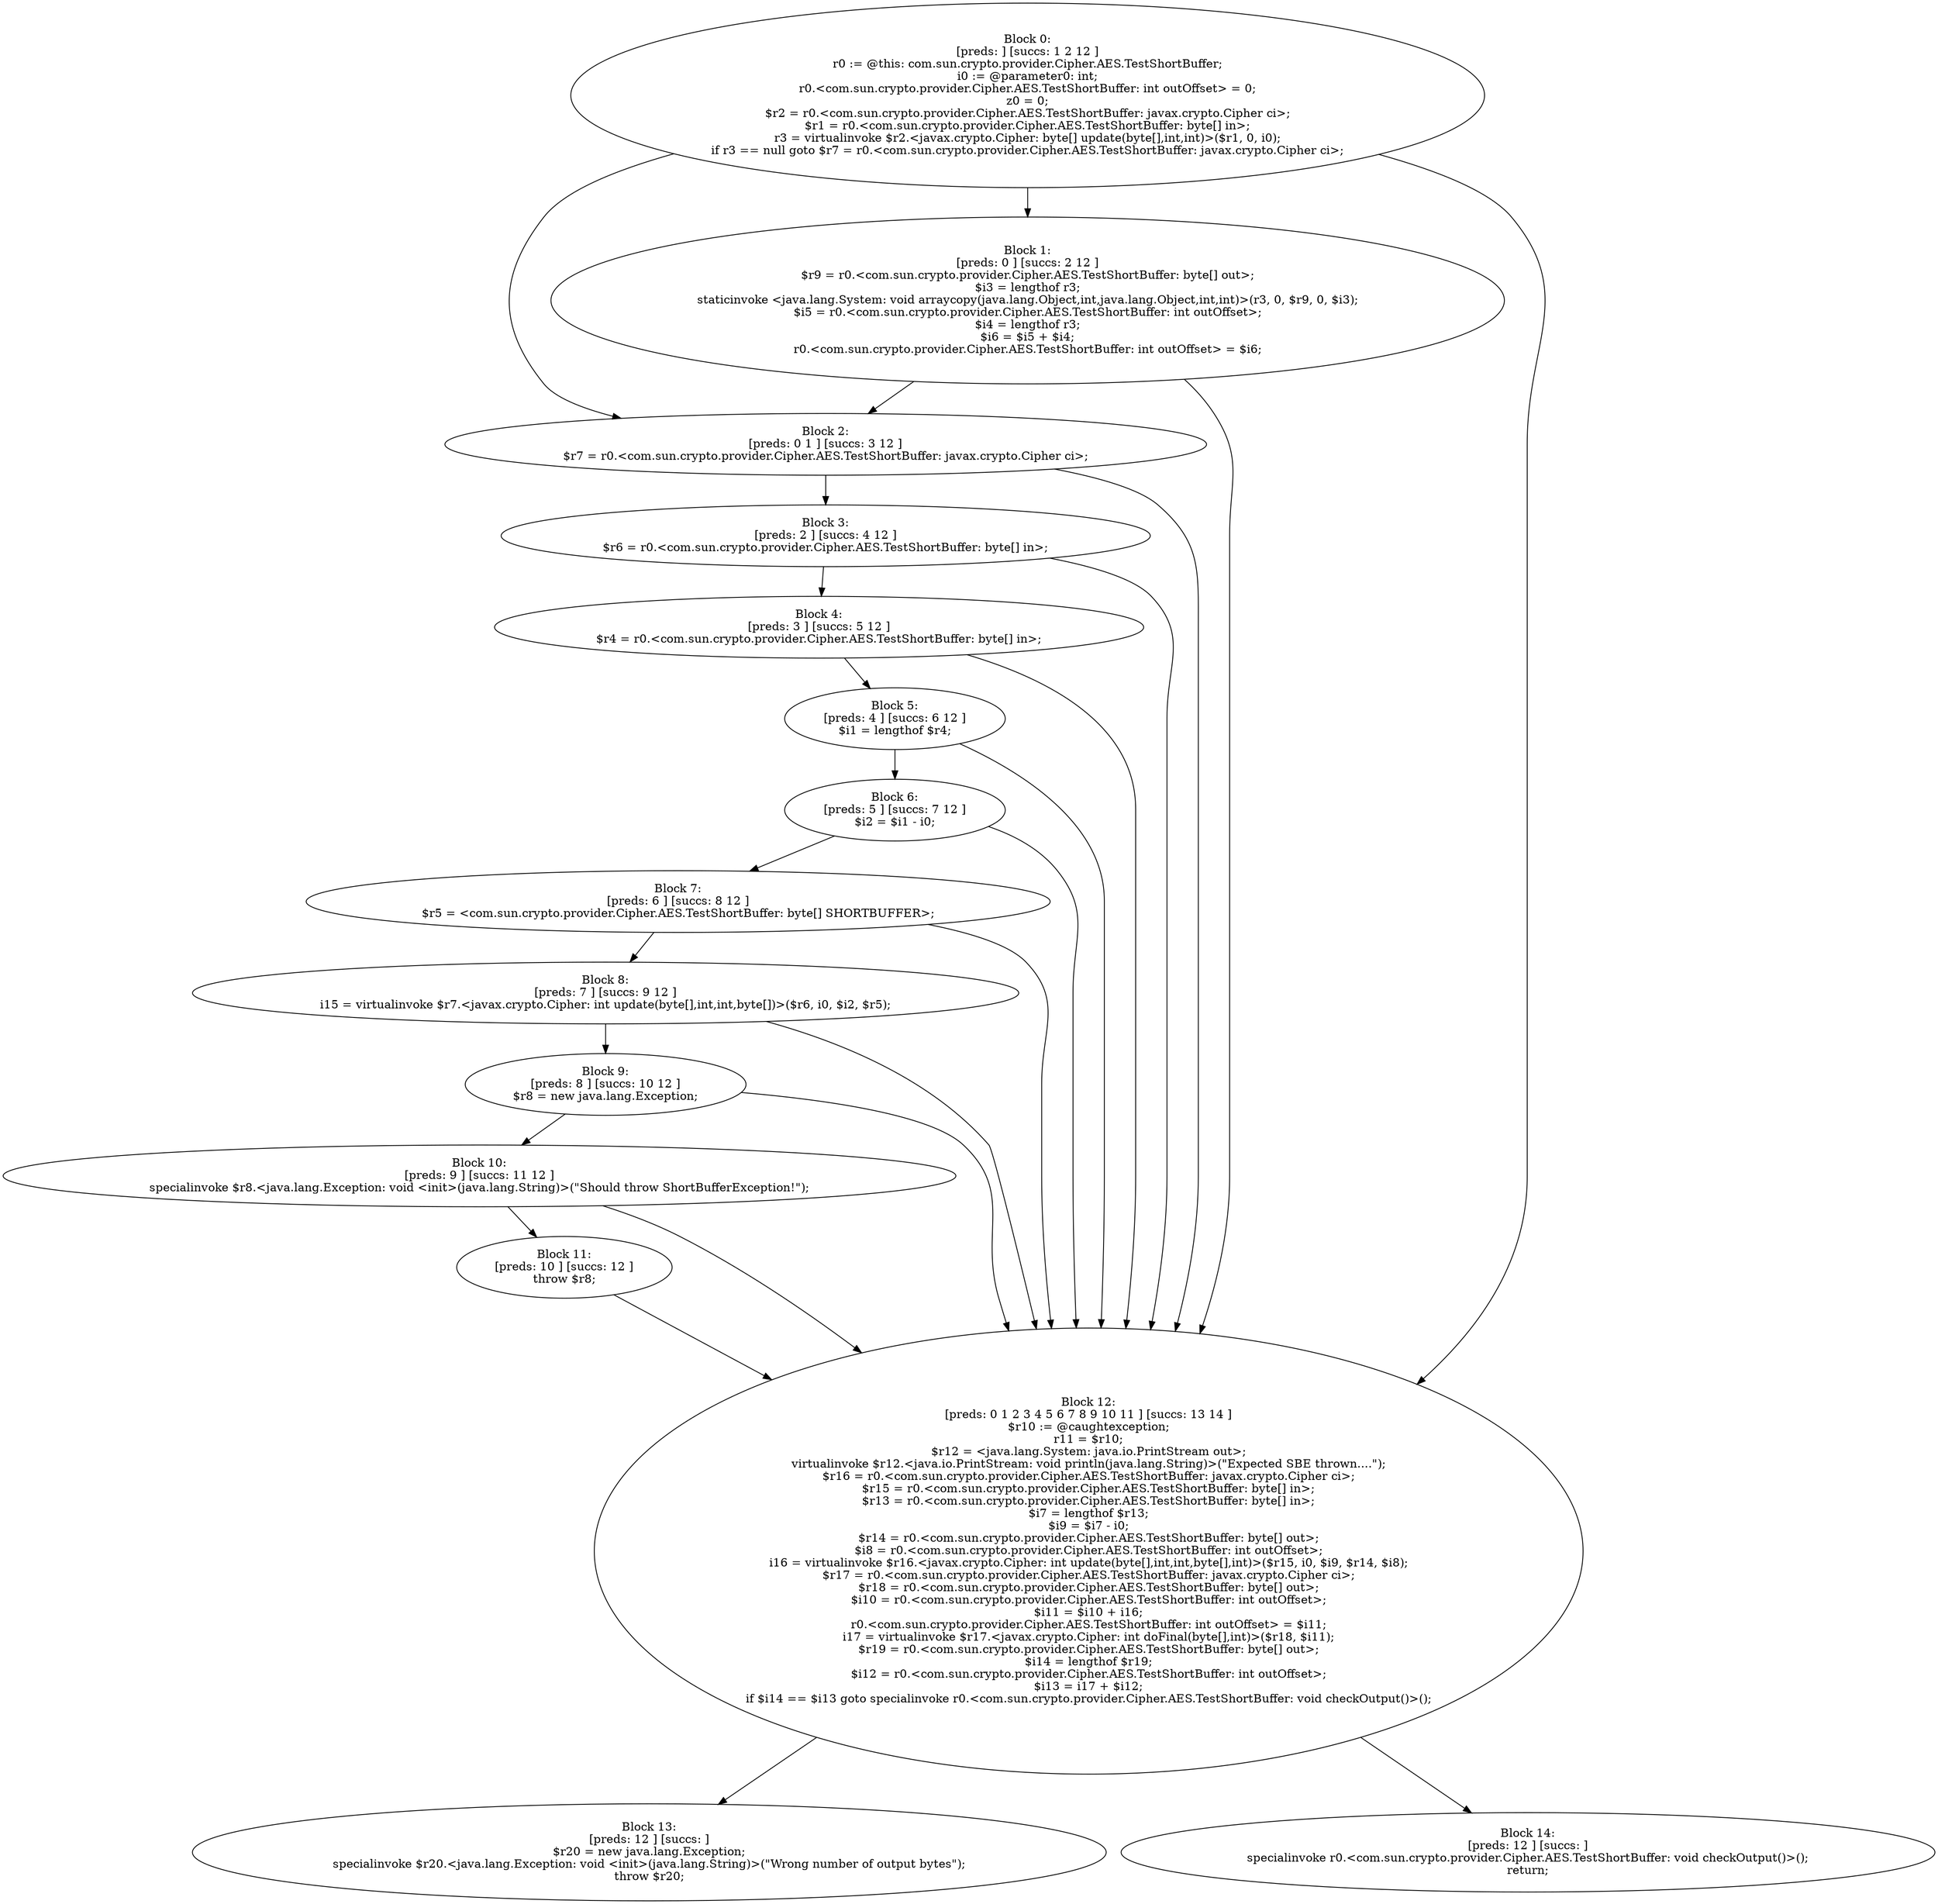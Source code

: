 digraph "unitGraph" {
    "Block 0:
[preds: ] [succs: 1 2 12 ]
r0 := @this: com.sun.crypto.provider.Cipher.AES.TestShortBuffer;
i0 := @parameter0: int;
r0.<com.sun.crypto.provider.Cipher.AES.TestShortBuffer: int outOffset> = 0;
z0 = 0;
$r2 = r0.<com.sun.crypto.provider.Cipher.AES.TestShortBuffer: javax.crypto.Cipher ci>;
$r1 = r0.<com.sun.crypto.provider.Cipher.AES.TestShortBuffer: byte[] in>;
r3 = virtualinvoke $r2.<javax.crypto.Cipher: byte[] update(byte[],int,int)>($r1, 0, i0);
if r3 == null goto $r7 = r0.<com.sun.crypto.provider.Cipher.AES.TestShortBuffer: javax.crypto.Cipher ci>;
"
    "Block 1:
[preds: 0 ] [succs: 2 12 ]
$r9 = r0.<com.sun.crypto.provider.Cipher.AES.TestShortBuffer: byte[] out>;
$i3 = lengthof r3;
staticinvoke <java.lang.System: void arraycopy(java.lang.Object,int,java.lang.Object,int,int)>(r3, 0, $r9, 0, $i3);
$i5 = r0.<com.sun.crypto.provider.Cipher.AES.TestShortBuffer: int outOffset>;
$i4 = lengthof r3;
$i6 = $i5 + $i4;
r0.<com.sun.crypto.provider.Cipher.AES.TestShortBuffer: int outOffset> = $i6;
"
    "Block 2:
[preds: 0 1 ] [succs: 3 12 ]
$r7 = r0.<com.sun.crypto.provider.Cipher.AES.TestShortBuffer: javax.crypto.Cipher ci>;
"
    "Block 3:
[preds: 2 ] [succs: 4 12 ]
$r6 = r0.<com.sun.crypto.provider.Cipher.AES.TestShortBuffer: byte[] in>;
"
    "Block 4:
[preds: 3 ] [succs: 5 12 ]
$r4 = r0.<com.sun.crypto.provider.Cipher.AES.TestShortBuffer: byte[] in>;
"
    "Block 5:
[preds: 4 ] [succs: 6 12 ]
$i1 = lengthof $r4;
"
    "Block 6:
[preds: 5 ] [succs: 7 12 ]
$i2 = $i1 - i0;
"
    "Block 7:
[preds: 6 ] [succs: 8 12 ]
$r5 = <com.sun.crypto.provider.Cipher.AES.TestShortBuffer: byte[] SHORTBUFFER>;
"
    "Block 8:
[preds: 7 ] [succs: 9 12 ]
i15 = virtualinvoke $r7.<javax.crypto.Cipher: int update(byte[],int,int,byte[])>($r6, i0, $i2, $r5);
"
    "Block 9:
[preds: 8 ] [succs: 10 12 ]
$r8 = new java.lang.Exception;
"
    "Block 10:
[preds: 9 ] [succs: 11 12 ]
specialinvoke $r8.<java.lang.Exception: void <init>(java.lang.String)>(\"Should throw ShortBufferException!\");
"
    "Block 11:
[preds: 10 ] [succs: 12 ]
throw $r8;
"
    "Block 12:
[preds: 0 1 2 3 4 5 6 7 8 9 10 11 ] [succs: 13 14 ]
$r10 := @caughtexception;
r11 = $r10;
$r12 = <java.lang.System: java.io.PrintStream out>;
virtualinvoke $r12.<java.io.PrintStream: void println(java.lang.String)>(\"Expected SBE thrown....\");
$r16 = r0.<com.sun.crypto.provider.Cipher.AES.TestShortBuffer: javax.crypto.Cipher ci>;
$r15 = r0.<com.sun.crypto.provider.Cipher.AES.TestShortBuffer: byte[] in>;
$r13 = r0.<com.sun.crypto.provider.Cipher.AES.TestShortBuffer: byte[] in>;
$i7 = lengthof $r13;
$i9 = $i7 - i0;
$r14 = r0.<com.sun.crypto.provider.Cipher.AES.TestShortBuffer: byte[] out>;
$i8 = r0.<com.sun.crypto.provider.Cipher.AES.TestShortBuffer: int outOffset>;
i16 = virtualinvoke $r16.<javax.crypto.Cipher: int update(byte[],int,int,byte[],int)>($r15, i0, $i9, $r14, $i8);
$r17 = r0.<com.sun.crypto.provider.Cipher.AES.TestShortBuffer: javax.crypto.Cipher ci>;
$r18 = r0.<com.sun.crypto.provider.Cipher.AES.TestShortBuffer: byte[] out>;
$i10 = r0.<com.sun.crypto.provider.Cipher.AES.TestShortBuffer: int outOffset>;
$i11 = $i10 + i16;
r0.<com.sun.crypto.provider.Cipher.AES.TestShortBuffer: int outOffset> = $i11;
i17 = virtualinvoke $r17.<javax.crypto.Cipher: int doFinal(byte[],int)>($r18, $i11);
$r19 = r0.<com.sun.crypto.provider.Cipher.AES.TestShortBuffer: byte[] out>;
$i14 = lengthof $r19;
$i12 = r0.<com.sun.crypto.provider.Cipher.AES.TestShortBuffer: int outOffset>;
$i13 = i17 + $i12;
if $i14 == $i13 goto specialinvoke r0.<com.sun.crypto.provider.Cipher.AES.TestShortBuffer: void checkOutput()>();
"
    "Block 13:
[preds: 12 ] [succs: ]
$r20 = new java.lang.Exception;
specialinvoke $r20.<java.lang.Exception: void <init>(java.lang.String)>(\"Wrong number of output bytes\");
throw $r20;
"
    "Block 14:
[preds: 12 ] [succs: ]
specialinvoke r0.<com.sun.crypto.provider.Cipher.AES.TestShortBuffer: void checkOutput()>();
return;
"
    "Block 0:
[preds: ] [succs: 1 2 12 ]
r0 := @this: com.sun.crypto.provider.Cipher.AES.TestShortBuffer;
i0 := @parameter0: int;
r0.<com.sun.crypto.provider.Cipher.AES.TestShortBuffer: int outOffset> = 0;
z0 = 0;
$r2 = r0.<com.sun.crypto.provider.Cipher.AES.TestShortBuffer: javax.crypto.Cipher ci>;
$r1 = r0.<com.sun.crypto.provider.Cipher.AES.TestShortBuffer: byte[] in>;
r3 = virtualinvoke $r2.<javax.crypto.Cipher: byte[] update(byte[],int,int)>($r1, 0, i0);
if r3 == null goto $r7 = r0.<com.sun.crypto.provider.Cipher.AES.TestShortBuffer: javax.crypto.Cipher ci>;
"->"Block 1:
[preds: 0 ] [succs: 2 12 ]
$r9 = r0.<com.sun.crypto.provider.Cipher.AES.TestShortBuffer: byte[] out>;
$i3 = lengthof r3;
staticinvoke <java.lang.System: void arraycopy(java.lang.Object,int,java.lang.Object,int,int)>(r3, 0, $r9, 0, $i3);
$i5 = r0.<com.sun.crypto.provider.Cipher.AES.TestShortBuffer: int outOffset>;
$i4 = lengthof r3;
$i6 = $i5 + $i4;
r0.<com.sun.crypto.provider.Cipher.AES.TestShortBuffer: int outOffset> = $i6;
";
    "Block 0:
[preds: ] [succs: 1 2 12 ]
r0 := @this: com.sun.crypto.provider.Cipher.AES.TestShortBuffer;
i0 := @parameter0: int;
r0.<com.sun.crypto.provider.Cipher.AES.TestShortBuffer: int outOffset> = 0;
z0 = 0;
$r2 = r0.<com.sun.crypto.provider.Cipher.AES.TestShortBuffer: javax.crypto.Cipher ci>;
$r1 = r0.<com.sun.crypto.provider.Cipher.AES.TestShortBuffer: byte[] in>;
r3 = virtualinvoke $r2.<javax.crypto.Cipher: byte[] update(byte[],int,int)>($r1, 0, i0);
if r3 == null goto $r7 = r0.<com.sun.crypto.provider.Cipher.AES.TestShortBuffer: javax.crypto.Cipher ci>;
"->"Block 2:
[preds: 0 1 ] [succs: 3 12 ]
$r7 = r0.<com.sun.crypto.provider.Cipher.AES.TestShortBuffer: javax.crypto.Cipher ci>;
";
    "Block 0:
[preds: ] [succs: 1 2 12 ]
r0 := @this: com.sun.crypto.provider.Cipher.AES.TestShortBuffer;
i0 := @parameter0: int;
r0.<com.sun.crypto.provider.Cipher.AES.TestShortBuffer: int outOffset> = 0;
z0 = 0;
$r2 = r0.<com.sun.crypto.provider.Cipher.AES.TestShortBuffer: javax.crypto.Cipher ci>;
$r1 = r0.<com.sun.crypto.provider.Cipher.AES.TestShortBuffer: byte[] in>;
r3 = virtualinvoke $r2.<javax.crypto.Cipher: byte[] update(byte[],int,int)>($r1, 0, i0);
if r3 == null goto $r7 = r0.<com.sun.crypto.provider.Cipher.AES.TestShortBuffer: javax.crypto.Cipher ci>;
"->"Block 12:
[preds: 0 1 2 3 4 5 6 7 8 9 10 11 ] [succs: 13 14 ]
$r10 := @caughtexception;
r11 = $r10;
$r12 = <java.lang.System: java.io.PrintStream out>;
virtualinvoke $r12.<java.io.PrintStream: void println(java.lang.String)>(\"Expected SBE thrown....\");
$r16 = r0.<com.sun.crypto.provider.Cipher.AES.TestShortBuffer: javax.crypto.Cipher ci>;
$r15 = r0.<com.sun.crypto.provider.Cipher.AES.TestShortBuffer: byte[] in>;
$r13 = r0.<com.sun.crypto.provider.Cipher.AES.TestShortBuffer: byte[] in>;
$i7 = lengthof $r13;
$i9 = $i7 - i0;
$r14 = r0.<com.sun.crypto.provider.Cipher.AES.TestShortBuffer: byte[] out>;
$i8 = r0.<com.sun.crypto.provider.Cipher.AES.TestShortBuffer: int outOffset>;
i16 = virtualinvoke $r16.<javax.crypto.Cipher: int update(byte[],int,int,byte[],int)>($r15, i0, $i9, $r14, $i8);
$r17 = r0.<com.sun.crypto.provider.Cipher.AES.TestShortBuffer: javax.crypto.Cipher ci>;
$r18 = r0.<com.sun.crypto.provider.Cipher.AES.TestShortBuffer: byte[] out>;
$i10 = r0.<com.sun.crypto.provider.Cipher.AES.TestShortBuffer: int outOffset>;
$i11 = $i10 + i16;
r0.<com.sun.crypto.provider.Cipher.AES.TestShortBuffer: int outOffset> = $i11;
i17 = virtualinvoke $r17.<javax.crypto.Cipher: int doFinal(byte[],int)>($r18, $i11);
$r19 = r0.<com.sun.crypto.provider.Cipher.AES.TestShortBuffer: byte[] out>;
$i14 = lengthof $r19;
$i12 = r0.<com.sun.crypto.provider.Cipher.AES.TestShortBuffer: int outOffset>;
$i13 = i17 + $i12;
if $i14 == $i13 goto specialinvoke r0.<com.sun.crypto.provider.Cipher.AES.TestShortBuffer: void checkOutput()>();
";
    "Block 1:
[preds: 0 ] [succs: 2 12 ]
$r9 = r0.<com.sun.crypto.provider.Cipher.AES.TestShortBuffer: byte[] out>;
$i3 = lengthof r3;
staticinvoke <java.lang.System: void arraycopy(java.lang.Object,int,java.lang.Object,int,int)>(r3, 0, $r9, 0, $i3);
$i5 = r0.<com.sun.crypto.provider.Cipher.AES.TestShortBuffer: int outOffset>;
$i4 = lengthof r3;
$i6 = $i5 + $i4;
r0.<com.sun.crypto.provider.Cipher.AES.TestShortBuffer: int outOffset> = $i6;
"->"Block 2:
[preds: 0 1 ] [succs: 3 12 ]
$r7 = r0.<com.sun.crypto.provider.Cipher.AES.TestShortBuffer: javax.crypto.Cipher ci>;
";
    "Block 1:
[preds: 0 ] [succs: 2 12 ]
$r9 = r0.<com.sun.crypto.provider.Cipher.AES.TestShortBuffer: byte[] out>;
$i3 = lengthof r3;
staticinvoke <java.lang.System: void arraycopy(java.lang.Object,int,java.lang.Object,int,int)>(r3, 0, $r9, 0, $i3);
$i5 = r0.<com.sun.crypto.provider.Cipher.AES.TestShortBuffer: int outOffset>;
$i4 = lengthof r3;
$i6 = $i5 + $i4;
r0.<com.sun.crypto.provider.Cipher.AES.TestShortBuffer: int outOffset> = $i6;
"->"Block 12:
[preds: 0 1 2 3 4 5 6 7 8 9 10 11 ] [succs: 13 14 ]
$r10 := @caughtexception;
r11 = $r10;
$r12 = <java.lang.System: java.io.PrintStream out>;
virtualinvoke $r12.<java.io.PrintStream: void println(java.lang.String)>(\"Expected SBE thrown....\");
$r16 = r0.<com.sun.crypto.provider.Cipher.AES.TestShortBuffer: javax.crypto.Cipher ci>;
$r15 = r0.<com.sun.crypto.provider.Cipher.AES.TestShortBuffer: byte[] in>;
$r13 = r0.<com.sun.crypto.provider.Cipher.AES.TestShortBuffer: byte[] in>;
$i7 = lengthof $r13;
$i9 = $i7 - i0;
$r14 = r0.<com.sun.crypto.provider.Cipher.AES.TestShortBuffer: byte[] out>;
$i8 = r0.<com.sun.crypto.provider.Cipher.AES.TestShortBuffer: int outOffset>;
i16 = virtualinvoke $r16.<javax.crypto.Cipher: int update(byte[],int,int,byte[],int)>($r15, i0, $i9, $r14, $i8);
$r17 = r0.<com.sun.crypto.provider.Cipher.AES.TestShortBuffer: javax.crypto.Cipher ci>;
$r18 = r0.<com.sun.crypto.provider.Cipher.AES.TestShortBuffer: byte[] out>;
$i10 = r0.<com.sun.crypto.provider.Cipher.AES.TestShortBuffer: int outOffset>;
$i11 = $i10 + i16;
r0.<com.sun.crypto.provider.Cipher.AES.TestShortBuffer: int outOffset> = $i11;
i17 = virtualinvoke $r17.<javax.crypto.Cipher: int doFinal(byte[],int)>($r18, $i11);
$r19 = r0.<com.sun.crypto.provider.Cipher.AES.TestShortBuffer: byte[] out>;
$i14 = lengthof $r19;
$i12 = r0.<com.sun.crypto.provider.Cipher.AES.TestShortBuffer: int outOffset>;
$i13 = i17 + $i12;
if $i14 == $i13 goto specialinvoke r0.<com.sun.crypto.provider.Cipher.AES.TestShortBuffer: void checkOutput()>();
";
    "Block 2:
[preds: 0 1 ] [succs: 3 12 ]
$r7 = r0.<com.sun.crypto.provider.Cipher.AES.TestShortBuffer: javax.crypto.Cipher ci>;
"->"Block 3:
[preds: 2 ] [succs: 4 12 ]
$r6 = r0.<com.sun.crypto.provider.Cipher.AES.TestShortBuffer: byte[] in>;
";
    "Block 2:
[preds: 0 1 ] [succs: 3 12 ]
$r7 = r0.<com.sun.crypto.provider.Cipher.AES.TestShortBuffer: javax.crypto.Cipher ci>;
"->"Block 12:
[preds: 0 1 2 3 4 5 6 7 8 9 10 11 ] [succs: 13 14 ]
$r10 := @caughtexception;
r11 = $r10;
$r12 = <java.lang.System: java.io.PrintStream out>;
virtualinvoke $r12.<java.io.PrintStream: void println(java.lang.String)>(\"Expected SBE thrown....\");
$r16 = r0.<com.sun.crypto.provider.Cipher.AES.TestShortBuffer: javax.crypto.Cipher ci>;
$r15 = r0.<com.sun.crypto.provider.Cipher.AES.TestShortBuffer: byte[] in>;
$r13 = r0.<com.sun.crypto.provider.Cipher.AES.TestShortBuffer: byte[] in>;
$i7 = lengthof $r13;
$i9 = $i7 - i0;
$r14 = r0.<com.sun.crypto.provider.Cipher.AES.TestShortBuffer: byte[] out>;
$i8 = r0.<com.sun.crypto.provider.Cipher.AES.TestShortBuffer: int outOffset>;
i16 = virtualinvoke $r16.<javax.crypto.Cipher: int update(byte[],int,int,byte[],int)>($r15, i0, $i9, $r14, $i8);
$r17 = r0.<com.sun.crypto.provider.Cipher.AES.TestShortBuffer: javax.crypto.Cipher ci>;
$r18 = r0.<com.sun.crypto.provider.Cipher.AES.TestShortBuffer: byte[] out>;
$i10 = r0.<com.sun.crypto.provider.Cipher.AES.TestShortBuffer: int outOffset>;
$i11 = $i10 + i16;
r0.<com.sun.crypto.provider.Cipher.AES.TestShortBuffer: int outOffset> = $i11;
i17 = virtualinvoke $r17.<javax.crypto.Cipher: int doFinal(byte[],int)>($r18, $i11);
$r19 = r0.<com.sun.crypto.provider.Cipher.AES.TestShortBuffer: byte[] out>;
$i14 = lengthof $r19;
$i12 = r0.<com.sun.crypto.provider.Cipher.AES.TestShortBuffer: int outOffset>;
$i13 = i17 + $i12;
if $i14 == $i13 goto specialinvoke r0.<com.sun.crypto.provider.Cipher.AES.TestShortBuffer: void checkOutput()>();
";
    "Block 3:
[preds: 2 ] [succs: 4 12 ]
$r6 = r0.<com.sun.crypto.provider.Cipher.AES.TestShortBuffer: byte[] in>;
"->"Block 4:
[preds: 3 ] [succs: 5 12 ]
$r4 = r0.<com.sun.crypto.provider.Cipher.AES.TestShortBuffer: byte[] in>;
";
    "Block 3:
[preds: 2 ] [succs: 4 12 ]
$r6 = r0.<com.sun.crypto.provider.Cipher.AES.TestShortBuffer: byte[] in>;
"->"Block 12:
[preds: 0 1 2 3 4 5 6 7 8 9 10 11 ] [succs: 13 14 ]
$r10 := @caughtexception;
r11 = $r10;
$r12 = <java.lang.System: java.io.PrintStream out>;
virtualinvoke $r12.<java.io.PrintStream: void println(java.lang.String)>(\"Expected SBE thrown....\");
$r16 = r0.<com.sun.crypto.provider.Cipher.AES.TestShortBuffer: javax.crypto.Cipher ci>;
$r15 = r0.<com.sun.crypto.provider.Cipher.AES.TestShortBuffer: byte[] in>;
$r13 = r0.<com.sun.crypto.provider.Cipher.AES.TestShortBuffer: byte[] in>;
$i7 = lengthof $r13;
$i9 = $i7 - i0;
$r14 = r0.<com.sun.crypto.provider.Cipher.AES.TestShortBuffer: byte[] out>;
$i8 = r0.<com.sun.crypto.provider.Cipher.AES.TestShortBuffer: int outOffset>;
i16 = virtualinvoke $r16.<javax.crypto.Cipher: int update(byte[],int,int,byte[],int)>($r15, i0, $i9, $r14, $i8);
$r17 = r0.<com.sun.crypto.provider.Cipher.AES.TestShortBuffer: javax.crypto.Cipher ci>;
$r18 = r0.<com.sun.crypto.provider.Cipher.AES.TestShortBuffer: byte[] out>;
$i10 = r0.<com.sun.crypto.provider.Cipher.AES.TestShortBuffer: int outOffset>;
$i11 = $i10 + i16;
r0.<com.sun.crypto.provider.Cipher.AES.TestShortBuffer: int outOffset> = $i11;
i17 = virtualinvoke $r17.<javax.crypto.Cipher: int doFinal(byte[],int)>($r18, $i11);
$r19 = r0.<com.sun.crypto.provider.Cipher.AES.TestShortBuffer: byte[] out>;
$i14 = lengthof $r19;
$i12 = r0.<com.sun.crypto.provider.Cipher.AES.TestShortBuffer: int outOffset>;
$i13 = i17 + $i12;
if $i14 == $i13 goto specialinvoke r0.<com.sun.crypto.provider.Cipher.AES.TestShortBuffer: void checkOutput()>();
";
    "Block 4:
[preds: 3 ] [succs: 5 12 ]
$r4 = r0.<com.sun.crypto.provider.Cipher.AES.TestShortBuffer: byte[] in>;
"->"Block 5:
[preds: 4 ] [succs: 6 12 ]
$i1 = lengthof $r4;
";
    "Block 4:
[preds: 3 ] [succs: 5 12 ]
$r4 = r0.<com.sun.crypto.provider.Cipher.AES.TestShortBuffer: byte[] in>;
"->"Block 12:
[preds: 0 1 2 3 4 5 6 7 8 9 10 11 ] [succs: 13 14 ]
$r10 := @caughtexception;
r11 = $r10;
$r12 = <java.lang.System: java.io.PrintStream out>;
virtualinvoke $r12.<java.io.PrintStream: void println(java.lang.String)>(\"Expected SBE thrown....\");
$r16 = r0.<com.sun.crypto.provider.Cipher.AES.TestShortBuffer: javax.crypto.Cipher ci>;
$r15 = r0.<com.sun.crypto.provider.Cipher.AES.TestShortBuffer: byte[] in>;
$r13 = r0.<com.sun.crypto.provider.Cipher.AES.TestShortBuffer: byte[] in>;
$i7 = lengthof $r13;
$i9 = $i7 - i0;
$r14 = r0.<com.sun.crypto.provider.Cipher.AES.TestShortBuffer: byte[] out>;
$i8 = r0.<com.sun.crypto.provider.Cipher.AES.TestShortBuffer: int outOffset>;
i16 = virtualinvoke $r16.<javax.crypto.Cipher: int update(byte[],int,int,byte[],int)>($r15, i0, $i9, $r14, $i8);
$r17 = r0.<com.sun.crypto.provider.Cipher.AES.TestShortBuffer: javax.crypto.Cipher ci>;
$r18 = r0.<com.sun.crypto.provider.Cipher.AES.TestShortBuffer: byte[] out>;
$i10 = r0.<com.sun.crypto.provider.Cipher.AES.TestShortBuffer: int outOffset>;
$i11 = $i10 + i16;
r0.<com.sun.crypto.provider.Cipher.AES.TestShortBuffer: int outOffset> = $i11;
i17 = virtualinvoke $r17.<javax.crypto.Cipher: int doFinal(byte[],int)>($r18, $i11);
$r19 = r0.<com.sun.crypto.provider.Cipher.AES.TestShortBuffer: byte[] out>;
$i14 = lengthof $r19;
$i12 = r0.<com.sun.crypto.provider.Cipher.AES.TestShortBuffer: int outOffset>;
$i13 = i17 + $i12;
if $i14 == $i13 goto specialinvoke r0.<com.sun.crypto.provider.Cipher.AES.TestShortBuffer: void checkOutput()>();
";
    "Block 5:
[preds: 4 ] [succs: 6 12 ]
$i1 = lengthof $r4;
"->"Block 6:
[preds: 5 ] [succs: 7 12 ]
$i2 = $i1 - i0;
";
    "Block 5:
[preds: 4 ] [succs: 6 12 ]
$i1 = lengthof $r4;
"->"Block 12:
[preds: 0 1 2 3 4 5 6 7 8 9 10 11 ] [succs: 13 14 ]
$r10 := @caughtexception;
r11 = $r10;
$r12 = <java.lang.System: java.io.PrintStream out>;
virtualinvoke $r12.<java.io.PrintStream: void println(java.lang.String)>(\"Expected SBE thrown....\");
$r16 = r0.<com.sun.crypto.provider.Cipher.AES.TestShortBuffer: javax.crypto.Cipher ci>;
$r15 = r0.<com.sun.crypto.provider.Cipher.AES.TestShortBuffer: byte[] in>;
$r13 = r0.<com.sun.crypto.provider.Cipher.AES.TestShortBuffer: byte[] in>;
$i7 = lengthof $r13;
$i9 = $i7 - i0;
$r14 = r0.<com.sun.crypto.provider.Cipher.AES.TestShortBuffer: byte[] out>;
$i8 = r0.<com.sun.crypto.provider.Cipher.AES.TestShortBuffer: int outOffset>;
i16 = virtualinvoke $r16.<javax.crypto.Cipher: int update(byte[],int,int,byte[],int)>($r15, i0, $i9, $r14, $i8);
$r17 = r0.<com.sun.crypto.provider.Cipher.AES.TestShortBuffer: javax.crypto.Cipher ci>;
$r18 = r0.<com.sun.crypto.provider.Cipher.AES.TestShortBuffer: byte[] out>;
$i10 = r0.<com.sun.crypto.provider.Cipher.AES.TestShortBuffer: int outOffset>;
$i11 = $i10 + i16;
r0.<com.sun.crypto.provider.Cipher.AES.TestShortBuffer: int outOffset> = $i11;
i17 = virtualinvoke $r17.<javax.crypto.Cipher: int doFinal(byte[],int)>($r18, $i11);
$r19 = r0.<com.sun.crypto.provider.Cipher.AES.TestShortBuffer: byte[] out>;
$i14 = lengthof $r19;
$i12 = r0.<com.sun.crypto.provider.Cipher.AES.TestShortBuffer: int outOffset>;
$i13 = i17 + $i12;
if $i14 == $i13 goto specialinvoke r0.<com.sun.crypto.provider.Cipher.AES.TestShortBuffer: void checkOutput()>();
";
    "Block 6:
[preds: 5 ] [succs: 7 12 ]
$i2 = $i1 - i0;
"->"Block 7:
[preds: 6 ] [succs: 8 12 ]
$r5 = <com.sun.crypto.provider.Cipher.AES.TestShortBuffer: byte[] SHORTBUFFER>;
";
    "Block 6:
[preds: 5 ] [succs: 7 12 ]
$i2 = $i1 - i0;
"->"Block 12:
[preds: 0 1 2 3 4 5 6 7 8 9 10 11 ] [succs: 13 14 ]
$r10 := @caughtexception;
r11 = $r10;
$r12 = <java.lang.System: java.io.PrintStream out>;
virtualinvoke $r12.<java.io.PrintStream: void println(java.lang.String)>(\"Expected SBE thrown....\");
$r16 = r0.<com.sun.crypto.provider.Cipher.AES.TestShortBuffer: javax.crypto.Cipher ci>;
$r15 = r0.<com.sun.crypto.provider.Cipher.AES.TestShortBuffer: byte[] in>;
$r13 = r0.<com.sun.crypto.provider.Cipher.AES.TestShortBuffer: byte[] in>;
$i7 = lengthof $r13;
$i9 = $i7 - i0;
$r14 = r0.<com.sun.crypto.provider.Cipher.AES.TestShortBuffer: byte[] out>;
$i8 = r0.<com.sun.crypto.provider.Cipher.AES.TestShortBuffer: int outOffset>;
i16 = virtualinvoke $r16.<javax.crypto.Cipher: int update(byte[],int,int,byte[],int)>($r15, i0, $i9, $r14, $i8);
$r17 = r0.<com.sun.crypto.provider.Cipher.AES.TestShortBuffer: javax.crypto.Cipher ci>;
$r18 = r0.<com.sun.crypto.provider.Cipher.AES.TestShortBuffer: byte[] out>;
$i10 = r0.<com.sun.crypto.provider.Cipher.AES.TestShortBuffer: int outOffset>;
$i11 = $i10 + i16;
r0.<com.sun.crypto.provider.Cipher.AES.TestShortBuffer: int outOffset> = $i11;
i17 = virtualinvoke $r17.<javax.crypto.Cipher: int doFinal(byte[],int)>($r18, $i11);
$r19 = r0.<com.sun.crypto.provider.Cipher.AES.TestShortBuffer: byte[] out>;
$i14 = lengthof $r19;
$i12 = r0.<com.sun.crypto.provider.Cipher.AES.TestShortBuffer: int outOffset>;
$i13 = i17 + $i12;
if $i14 == $i13 goto specialinvoke r0.<com.sun.crypto.provider.Cipher.AES.TestShortBuffer: void checkOutput()>();
";
    "Block 7:
[preds: 6 ] [succs: 8 12 ]
$r5 = <com.sun.crypto.provider.Cipher.AES.TestShortBuffer: byte[] SHORTBUFFER>;
"->"Block 8:
[preds: 7 ] [succs: 9 12 ]
i15 = virtualinvoke $r7.<javax.crypto.Cipher: int update(byte[],int,int,byte[])>($r6, i0, $i2, $r5);
";
    "Block 7:
[preds: 6 ] [succs: 8 12 ]
$r5 = <com.sun.crypto.provider.Cipher.AES.TestShortBuffer: byte[] SHORTBUFFER>;
"->"Block 12:
[preds: 0 1 2 3 4 5 6 7 8 9 10 11 ] [succs: 13 14 ]
$r10 := @caughtexception;
r11 = $r10;
$r12 = <java.lang.System: java.io.PrintStream out>;
virtualinvoke $r12.<java.io.PrintStream: void println(java.lang.String)>(\"Expected SBE thrown....\");
$r16 = r0.<com.sun.crypto.provider.Cipher.AES.TestShortBuffer: javax.crypto.Cipher ci>;
$r15 = r0.<com.sun.crypto.provider.Cipher.AES.TestShortBuffer: byte[] in>;
$r13 = r0.<com.sun.crypto.provider.Cipher.AES.TestShortBuffer: byte[] in>;
$i7 = lengthof $r13;
$i9 = $i7 - i0;
$r14 = r0.<com.sun.crypto.provider.Cipher.AES.TestShortBuffer: byte[] out>;
$i8 = r0.<com.sun.crypto.provider.Cipher.AES.TestShortBuffer: int outOffset>;
i16 = virtualinvoke $r16.<javax.crypto.Cipher: int update(byte[],int,int,byte[],int)>($r15, i0, $i9, $r14, $i8);
$r17 = r0.<com.sun.crypto.provider.Cipher.AES.TestShortBuffer: javax.crypto.Cipher ci>;
$r18 = r0.<com.sun.crypto.provider.Cipher.AES.TestShortBuffer: byte[] out>;
$i10 = r0.<com.sun.crypto.provider.Cipher.AES.TestShortBuffer: int outOffset>;
$i11 = $i10 + i16;
r0.<com.sun.crypto.provider.Cipher.AES.TestShortBuffer: int outOffset> = $i11;
i17 = virtualinvoke $r17.<javax.crypto.Cipher: int doFinal(byte[],int)>($r18, $i11);
$r19 = r0.<com.sun.crypto.provider.Cipher.AES.TestShortBuffer: byte[] out>;
$i14 = lengthof $r19;
$i12 = r0.<com.sun.crypto.provider.Cipher.AES.TestShortBuffer: int outOffset>;
$i13 = i17 + $i12;
if $i14 == $i13 goto specialinvoke r0.<com.sun.crypto.provider.Cipher.AES.TestShortBuffer: void checkOutput()>();
";
    "Block 8:
[preds: 7 ] [succs: 9 12 ]
i15 = virtualinvoke $r7.<javax.crypto.Cipher: int update(byte[],int,int,byte[])>($r6, i0, $i2, $r5);
"->"Block 9:
[preds: 8 ] [succs: 10 12 ]
$r8 = new java.lang.Exception;
";
    "Block 8:
[preds: 7 ] [succs: 9 12 ]
i15 = virtualinvoke $r7.<javax.crypto.Cipher: int update(byte[],int,int,byte[])>($r6, i0, $i2, $r5);
"->"Block 12:
[preds: 0 1 2 3 4 5 6 7 8 9 10 11 ] [succs: 13 14 ]
$r10 := @caughtexception;
r11 = $r10;
$r12 = <java.lang.System: java.io.PrintStream out>;
virtualinvoke $r12.<java.io.PrintStream: void println(java.lang.String)>(\"Expected SBE thrown....\");
$r16 = r0.<com.sun.crypto.provider.Cipher.AES.TestShortBuffer: javax.crypto.Cipher ci>;
$r15 = r0.<com.sun.crypto.provider.Cipher.AES.TestShortBuffer: byte[] in>;
$r13 = r0.<com.sun.crypto.provider.Cipher.AES.TestShortBuffer: byte[] in>;
$i7 = lengthof $r13;
$i9 = $i7 - i0;
$r14 = r0.<com.sun.crypto.provider.Cipher.AES.TestShortBuffer: byte[] out>;
$i8 = r0.<com.sun.crypto.provider.Cipher.AES.TestShortBuffer: int outOffset>;
i16 = virtualinvoke $r16.<javax.crypto.Cipher: int update(byte[],int,int,byte[],int)>($r15, i0, $i9, $r14, $i8);
$r17 = r0.<com.sun.crypto.provider.Cipher.AES.TestShortBuffer: javax.crypto.Cipher ci>;
$r18 = r0.<com.sun.crypto.provider.Cipher.AES.TestShortBuffer: byte[] out>;
$i10 = r0.<com.sun.crypto.provider.Cipher.AES.TestShortBuffer: int outOffset>;
$i11 = $i10 + i16;
r0.<com.sun.crypto.provider.Cipher.AES.TestShortBuffer: int outOffset> = $i11;
i17 = virtualinvoke $r17.<javax.crypto.Cipher: int doFinal(byte[],int)>($r18, $i11);
$r19 = r0.<com.sun.crypto.provider.Cipher.AES.TestShortBuffer: byte[] out>;
$i14 = lengthof $r19;
$i12 = r0.<com.sun.crypto.provider.Cipher.AES.TestShortBuffer: int outOffset>;
$i13 = i17 + $i12;
if $i14 == $i13 goto specialinvoke r0.<com.sun.crypto.provider.Cipher.AES.TestShortBuffer: void checkOutput()>();
";
    "Block 9:
[preds: 8 ] [succs: 10 12 ]
$r8 = new java.lang.Exception;
"->"Block 10:
[preds: 9 ] [succs: 11 12 ]
specialinvoke $r8.<java.lang.Exception: void <init>(java.lang.String)>(\"Should throw ShortBufferException!\");
";
    "Block 9:
[preds: 8 ] [succs: 10 12 ]
$r8 = new java.lang.Exception;
"->"Block 12:
[preds: 0 1 2 3 4 5 6 7 8 9 10 11 ] [succs: 13 14 ]
$r10 := @caughtexception;
r11 = $r10;
$r12 = <java.lang.System: java.io.PrintStream out>;
virtualinvoke $r12.<java.io.PrintStream: void println(java.lang.String)>(\"Expected SBE thrown....\");
$r16 = r0.<com.sun.crypto.provider.Cipher.AES.TestShortBuffer: javax.crypto.Cipher ci>;
$r15 = r0.<com.sun.crypto.provider.Cipher.AES.TestShortBuffer: byte[] in>;
$r13 = r0.<com.sun.crypto.provider.Cipher.AES.TestShortBuffer: byte[] in>;
$i7 = lengthof $r13;
$i9 = $i7 - i0;
$r14 = r0.<com.sun.crypto.provider.Cipher.AES.TestShortBuffer: byte[] out>;
$i8 = r0.<com.sun.crypto.provider.Cipher.AES.TestShortBuffer: int outOffset>;
i16 = virtualinvoke $r16.<javax.crypto.Cipher: int update(byte[],int,int,byte[],int)>($r15, i0, $i9, $r14, $i8);
$r17 = r0.<com.sun.crypto.provider.Cipher.AES.TestShortBuffer: javax.crypto.Cipher ci>;
$r18 = r0.<com.sun.crypto.provider.Cipher.AES.TestShortBuffer: byte[] out>;
$i10 = r0.<com.sun.crypto.provider.Cipher.AES.TestShortBuffer: int outOffset>;
$i11 = $i10 + i16;
r0.<com.sun.crypto.provider.Cipher.AES.TestShortBuffer: int outOffset> = $i11;
i17 = virtualinvoke $r17.<javax.crypto.Cipher: int doFinal(byte[],int)>($r18, $i11);
$r19 = r0.<com.sun.crypto.provider.Cipher.AES.TestShortBuffer: byte[] out>;
$i14 = lengthof $r19;
$i12 = r0.<com.sun.crypto.provider.Cipher.AES.TestShortBuffer: int outOffset>;
$i13 = i17 + $i12;
if $i14 == $i13 goto specialinvoke r0.<com.sun.crypto.provider.Cipher.AES.TestShortBuffer: void checkOutput()>();
";
    "Block 10:
[preds: 9 ] [succs: 11 12 ]
specialinvoke $r8.<java.lang.Exception: void <init>(java.lang.String)>(\"Should throw ShortBufferException!\");
"->"Block 11:
[preds: 10 ] [succs: 12 ]
throw $r8;
";
    "Block 10:
[preds: 9 ] [succs: 11 12 ]
specialinvoke $r8.<java.lang.Exception: void <init>(java.lang.String)>(\"Should throw ShortBufferException!\");
"->"Block 12:
[preds: 0 1 2 3 4 5 6 7 8 9 10 11 ] [succs: 13 14 ]
$r10 := @caughtexception;
r11 = $r10;
$r12 = <java.lang.System: java.io.PrintStream out>;
virtualinvoke $r12.<java.io.PrintStream: void println(java.lang.String)>(\"Expected SBE thrown....\");
$r16 = r0.<com.sun.crypto.provider.Cipher.AES.TestShortBuffer: javax.crypto.Cipher ci>;
$r15 = r0.<com.sun.crypto.provider.Cipher.AES.TestShortBuffer: byte[] in>;
$r13 = r0.<com.sun.crypto.provider.Cipher.AES.TestShortBuffer: byte[] in>;
$i7 = lengthof $r13;
$i9 = $i7 - i0;
$r14 = r0.<com.sun.crypto.provider.Cipher.AES.TestShortBuffer: byte[] out>;
$i8 = r0.<com.sun.crypto.provider.Cipher.AES.TestShortBuffer: int outOffset>;
i16 = virtualinvoke $r16.<javax.crypto.Cipher: int update(byte[],int,int,byte[],int)>($r15, i0, $i9, $r14, $i8);
$r17 = r0.<com.sun.crypto.provider.Cipher.AES.TestShortBuffer: javax.crypto.Cipher ci>;
$r18 = r0.<com.sun.crypto.provider.Cipher.AES.TestShortBuffer: byte[] out>;
$i10 = r0.<com.sun.crypto.provider.Cipher.AES.TestShortBuffer: int outOffset>;
$i11 = $i10 + i16;
r0.<com.sun.crypto.provider.Cipher.AES.TestShortBuffer: int outOffset> = $i11;
i17 = virtualinvoke $r17.<javax.crypto.Cipher: int doFinal(byte[],int)>($r18, $i11);
$r19 = r0.<com.sun.crypto.provider.Cipher.AES.TestShortBuffer: byte[] out>;
$i14 = lengthof $r19;
$i12 = r0.<com.sun.crypto.provider.Cipher.AES.TestShortBuffer: int outOffset>;
$i13 = i17 + $i12;
if $i14 == $i13 goto specialinvoke r0.<com.sun.crypto.provider.Cipher.AES.TestShortBuffer: void checkOutput()>();
";
    "Block 11:
[preds: 10 ] [succs: 12 ]
throw $r8;
"->"Block 12:
[preds: 0 1 2 3 4 5 6 7 8 9 10 11 ] [succs: 13 14 ]
$r10 := @caughtexception;
r11 = $r10;
$r12 = <java.lang.System: java.io.PrintStream out>;
virtualinvoke $r12.<java.io.PrintStream: void println(java.lang.String)>(\"Expected SBE thrown....\");
$r16 = r0.<com.sun.crypto.provider.Cipher.AES.TestShortBuffer: javax.crypto.Cipher ci>;
$r15 = r0.<com.sun.crypto.provider.Cipher.AES.TestShortBuffer: byte[] in>;
$r13 = r0.<com.sun.crypto.provider.Cipher.AES.TestShortBuffer: byte[] in>;
$i7 = lengthof $r13;
$i9 = $i7 - i0;
$r14 = r0.<com.sun.crypto.provider.Cipher.AES.TestShortBuffer: byte[] out>;
$i8 = r0.<com.sun.crypto.provider.Cipher.AES.TestShortBuffer: int outOffset>;
i16 = virtualinvoke $r16.<javax.crypto.Cipher: int update(byte[],int,int,byte[],int)>($r15, i0, $i9, $r14, $i8);
$r17 = r0.<com.sun.crypto.provider.Cipher.AES.TestShortBuffer: javax.crypto.Cipher ci>;
$r18 = r0.<com.sun.crypto.provider.Cipher.AES.TestShortBuffer: byte[] out>;
$i10 = r0.<com.sun.crypto.provider.Cipher.AES.TestShortBuffer: int outOffset>;
$i11 = $i10 + i16;
r0.<com.sun.crypto.provider.Cipher.AES.TestShortBuffer: int outOffset> = $i11;
i17 = virtualinvoke $r17.<javax.crypto.Cipher: int doFinal(byte[],int)>($r18, $i11);
$r19 = r0.<com.sun.crypto.provider.Cipher.AES.TestShortBuffer: byte[] out>;
$i14 = lengthof $r19;
$i12 = r0.<com.sun.crypto.provider.Cipher.AES.TestShortBuffer: int outOffset>;
$i13 = i17 + $i12;
if $i14 == $i13 goto specialinvoke r0.<com.sun.crypto.provider.Cipher.AES.TestShortBuffer: void checkOutput()>();
";
    "Block 12:
[preds: 0 1 2 3 4 5 6 7 8 9 10 11 ] [succs: 13 14 ]
$r10 := @caughtexception;
r11 = $r10;
$r12 = <java.lang.System: java.io.PrintStream out>;
virtualinvoke $r12.<java.io.PrintStream: void println(java.lang.String)>(\"Expected SBE thrown....\");
$r16 = r0.<com.sun.crypto.provider.Cipher.AES.TestShortBuffer: javax.crypto.Cipher ci>;
$r15 = r0.<com.sun.crypto.provider.Cipher.AES.TestShortBuffer: byte[] in>;
$r13 = r0.<com.sun.crypto.provider.Cipher.AES.TestShortBuffer: byte[] in>;
$i7 = lengthof $r13;
$i9 = $i7 - i0;
$r14 = r0.<com.sun.crypto.provider.Cipher.AES.TestShortBuffer: byte[] out>;
$i8 = r0.<com.sun.crypto.provider.Cipher.AES.TestShortBuffer: int outOffset>;
i16 = virtualinvoke $r16.<javax.crypto.Cipher: int update(byte[],int,int,byte[],int)>($r15, i0, $i9, $r14, $i8);
$r17 = r0.<com.sun.crypto.provider.Cipher.AES.TestShortBuffer: javax.crypto.Cipher ci>;
$r18 = r0.<com.sun.crypto.provider.Cipher.AES.TestShortBuffer: byte[] out>;
$i10 = r0.<com.sun.crypto.provider.Cipher.AES.TestShortBuffer: int outOffset>;
$i11 = $i10 + i16;
r0.<com.sun.crypto.provider.Cipher.AES.TestShortBuffer: int outOffset> = $i11;
i17 = virtualinvoke $r17.<javax.crypto.Cipher: int doFinal(byte[],int)>($r18, $i11);
$r19 = r0.<com.sun.crypto.provider.Cipher.AES.TestShortBuffer: byte[] out>;
$i14 = lengthof $r19;
$i12 = r0.<com.sun.crypto.provider.Cipher.AES.TestShortBuffer: int outOffset>;
$i13 = i17 + $i12;
if $i14 == $i13 goto specialinvoke r0.<com.sun.crypto.provider.Cipher.AES.TestShortBuffer: void checkOutput()>();
"->"Block 13:
[preds: 12 ] [succs: ]
$r20 = new java.lang.Exception;
specialinvoke $r20.<java.lang.Exception: void <init>(java.lang.String)>(\"Wrong number of output bytes\");
throw $r20;
";
    "Block 12:
[preds: 0 1 2 3 4 5 6 7 8 9 10 11 ] [succs: 13 14 ]
$r10 := @caughtexception;
r11 = $r10;
$r12 = <java.lang.System: java.io.PrintStream out>;
virtualinvoke $r12.<java.io.PrintStream: void println(java.lang.String)>(\"Expected SBE thrown....\");
$r16 = r0.<com.sun.crypto.provider.Cipher.AES.TestShortBuffer: javax.crypto.Cipher ci>;
$r15 = r0.<com.sun.crypto.provider.Cipher.AES.TestShortBuffer: byte[] in>;
$r13 = r0.<com.sun.crypto.provider.Cipher.AES.TestShortBuffer: byte[] in>;
$i7 = lengthof $r13;
$i9 = $i7 - i0;
$r14 = r0.<com.sun.crypto.provider.Cipher.AES.TestShortBuffer: byte[] out>;
$i8 = r0.<com.sun.crypto.provider.Cipher.AES.TestShortBuffer: int outOffset>;
i16 = virtualinvoke $r16.<javax.crypto.Cipher: int update(byte[],int,int,byte[],int)>($r15, i0, $i9, $r14, $i8);
$r17 = r0.<com.sun.crypto.provider.Cipher.AES.TestShortBuffer: javax.crypto.Cipher ci>;
$r18 = r0.<com.sun.crypto.provider.Cipher.AES.TestShortBuffer: byte[] out>;
$i10 = r0.<com.sun.crypto.provider.Cipher.AES.TestShortBuffer: int outOffset>;
$i11 = $i10 + i16;
r0.<com.sun.crypto.provider.Cipher.AES.TestShortBuffer: int outOffset> = $i11;
i17 = virtualinvoke $r17.<javax.crypto.Cipher: int doFinal(byte[],int)>($r18, $i11);
$r19 = r0.<com.sun.crypto.provider.Cipher.AES.TestShortBuffer: byte[] out>;
$i14 = lengthof $r19;
$i12 = r0.<com.sun.crypto.provider.Cipher.AES.TestShortBuffer: int outOffset>;
$i13 = i17 + $i12;
if $i14 == $i13 goto specialinvoke r0.<com.sun.crypto.provider.Cipher.AES.TestShortBuffer: void checkOutput()>();
"->"Block 14:
[preds: 12 ] [succs: ]
specialinvoke r0.<com.sun.crypto.provider.Cipher.AES.TestShortBuffer: void checkOutput()>();
return;
";
}
